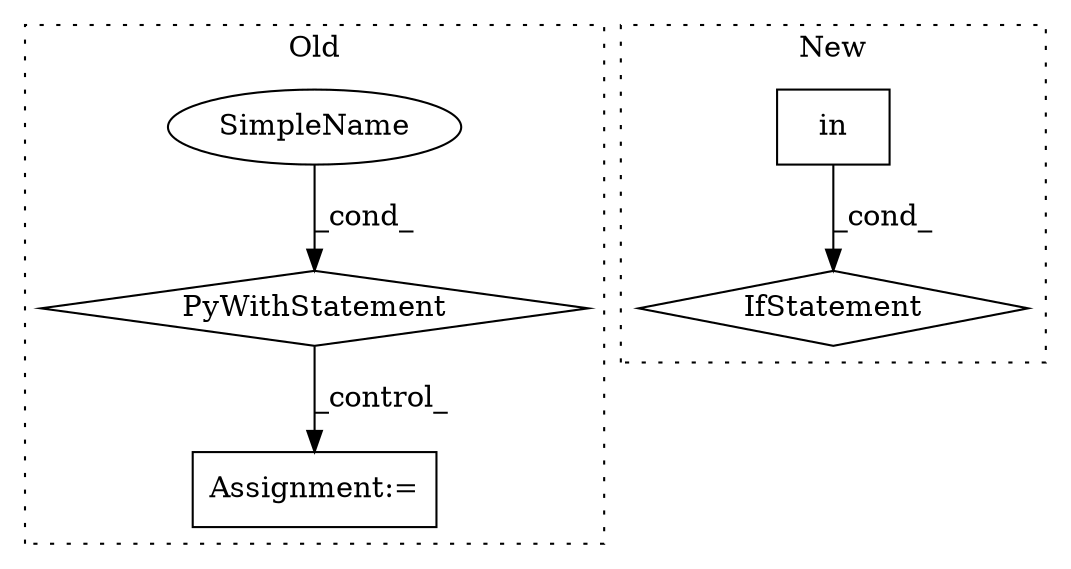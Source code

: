 digraph G {
subgraph cluster0 {
1 [label="PyWithStatement" a="104" s="1753,1790" l="10,2" shape="diamond"];
4 [label="Assignment:=" a="7" s="1815" l="1" shape="box"];
5 [label="SimpleName" a="42" s="" l="" shape="ellipse"];
label = "Old";
style="dotted";
}
subgraph cluster1 {
2 [label="in" a="105" s="2310" l="33" shape="box"];
3 [label="IfStatement" a="25" s="2294,2343" l="16,2" shape="diamond"];
label = "New";
style="dotted";
}
1 -> 4 [label="_control_"];
2 -> 3 [label="_cond_"];
5 -> 1 [label="_cond_"];
}